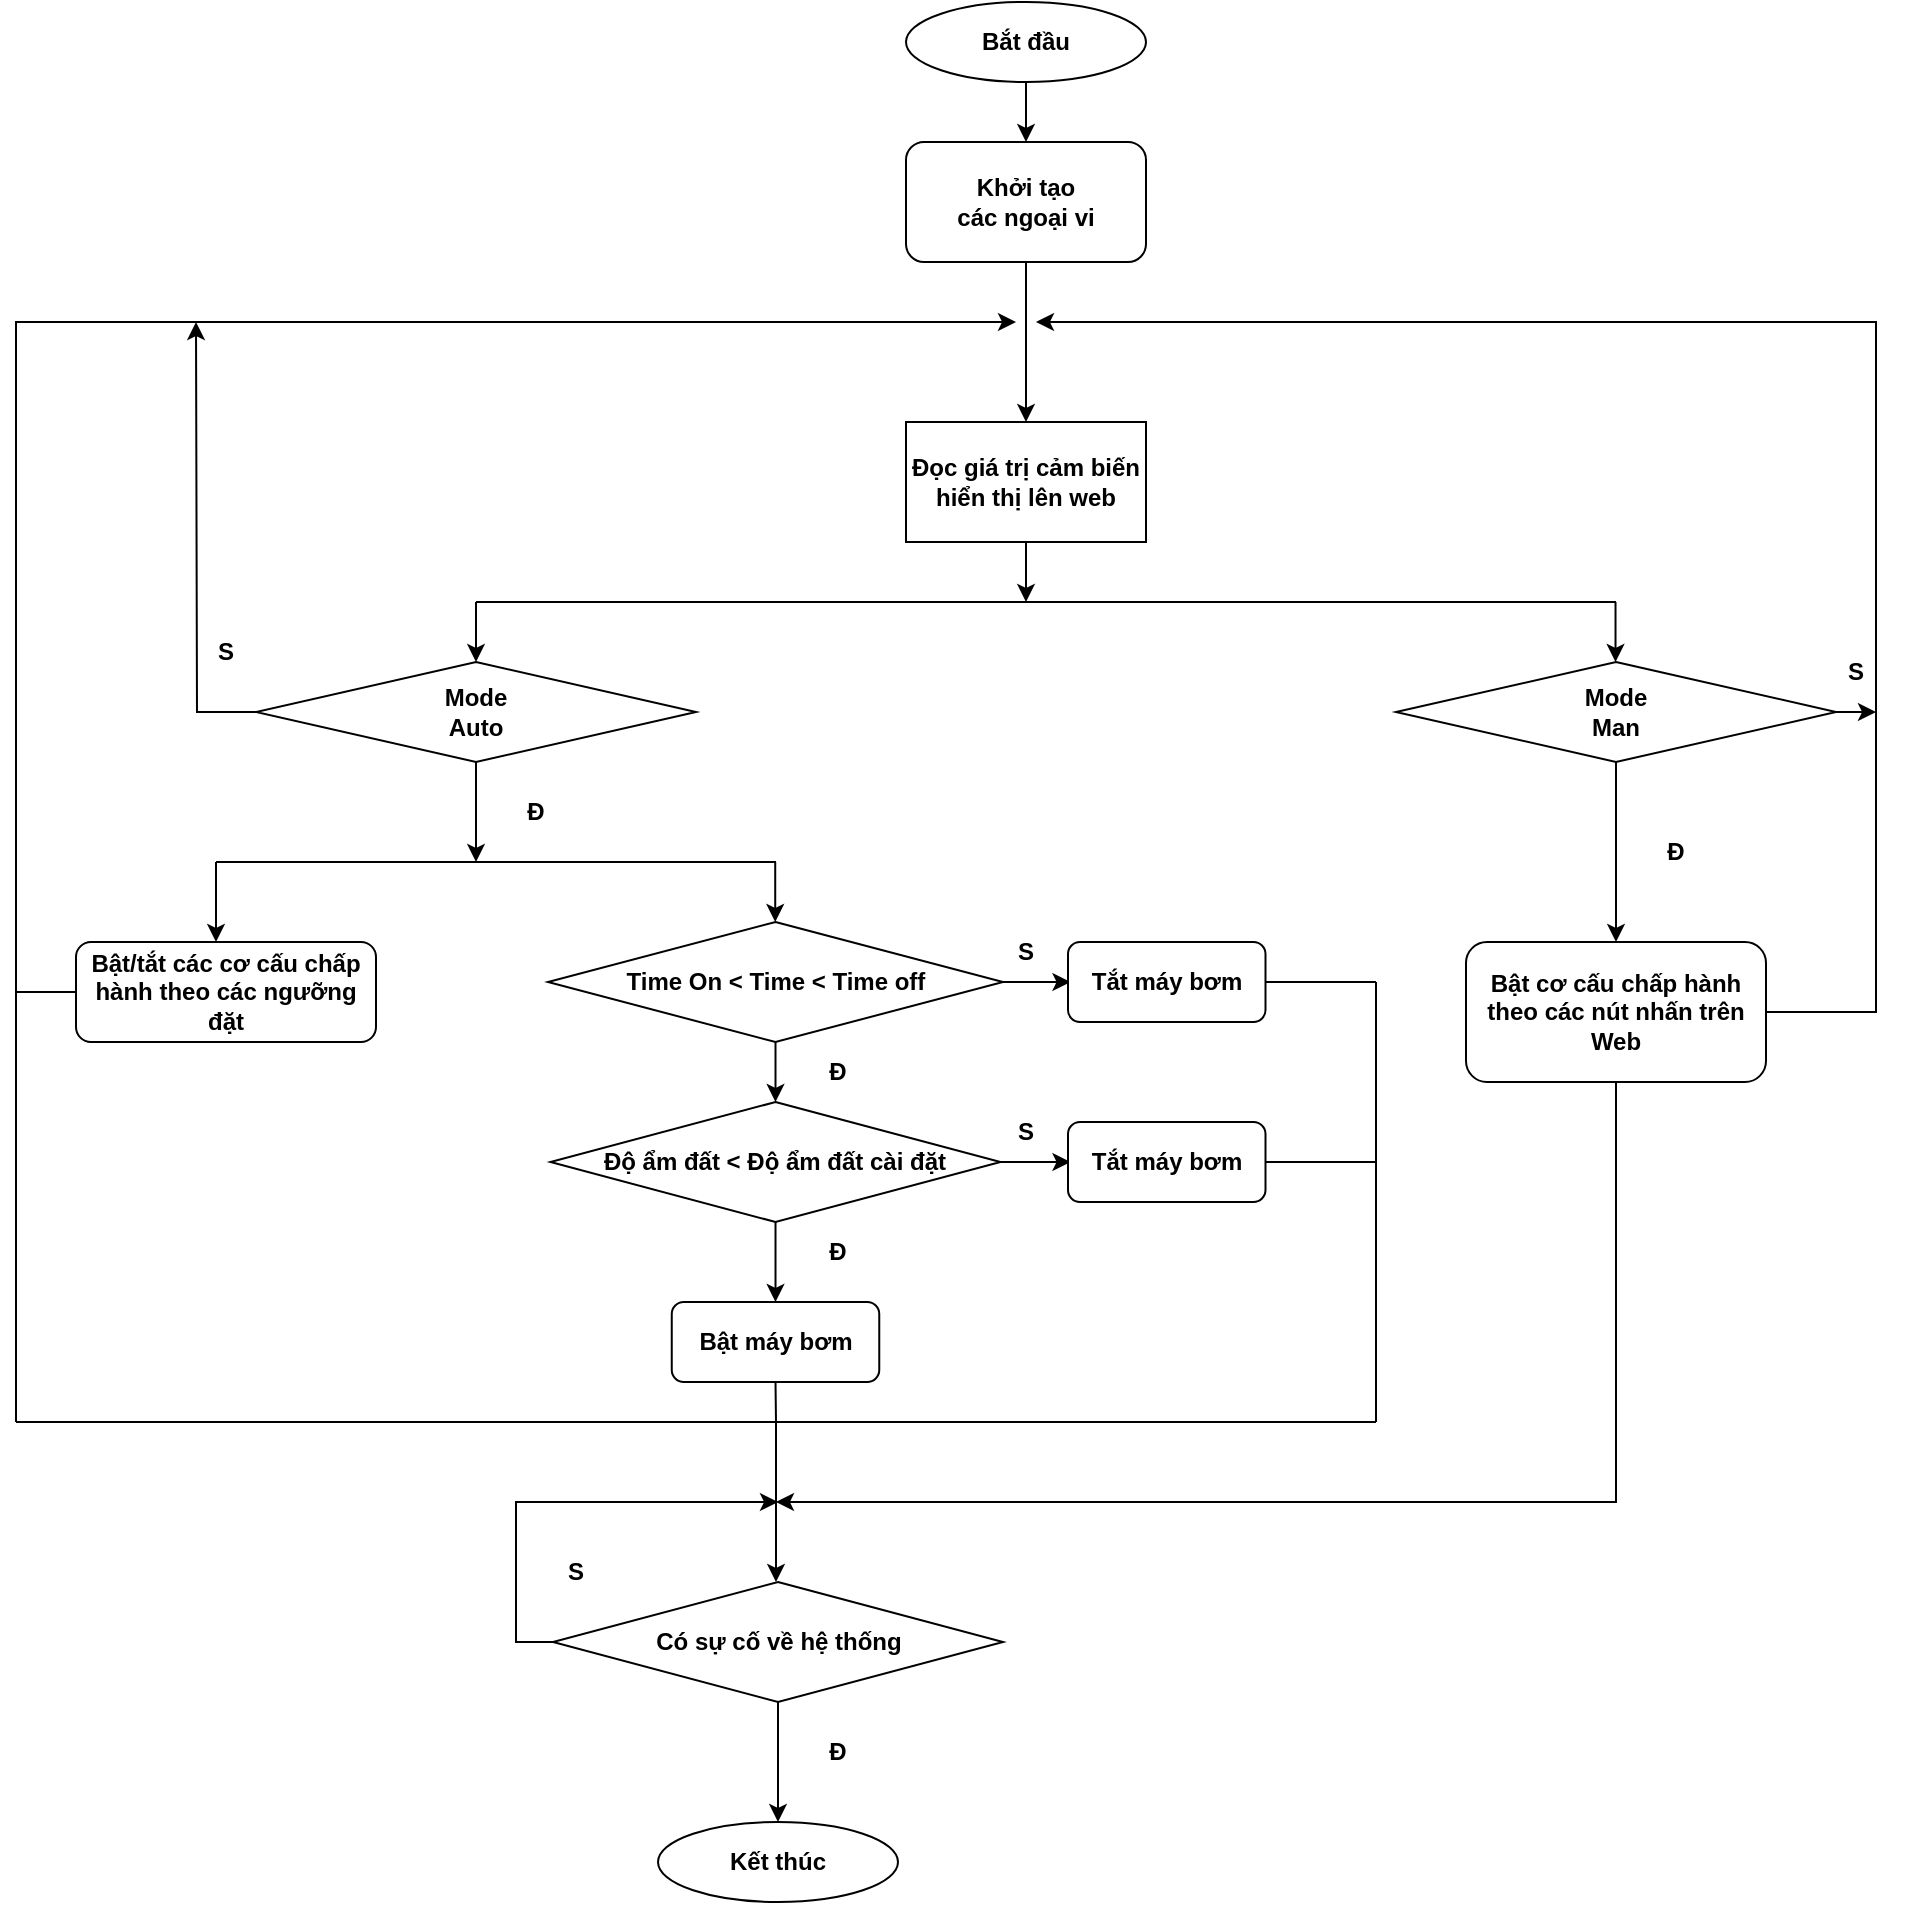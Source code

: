 <mxfile version="18.1.3" type="device"><diagram id="5WA0iWxOMTmiWU2sm5Aq" name="Page-1"><mxGraphModel dx="2523" dy="1029" grid="1" gridSize="10" guides="1" tooltips="1" connect="1" arrows="1" fold="1" page="1" pageScale="1" pageWidth="850" pageHeight="1100" math="0" shadow="0"><root><mxCell id="0"/><mxCell id="1" parent="0"/><mxCell id="XU92y5Va2bUCG8C3V047-26" style="edgeStyle=orthogonalEdgeStyle;rounded=0;orthogonalLoop=1;jettySize=auto;html=1;entryX=0.5;entryY=0;entryDx=0;entryDy=0;fontStyle=1" edge="1" parent="1" source="XU92y5Va2bUCG8C3V047-1" target="XU92y5Va2bUCG8C3V047-2"><mxGeometry relative="1" as="geometry"/></mxCell><mxCell id="XU92y5Va2bUCG8C3V047-1" value="Bắt đầu" style="ellipse;whiteSpace=wrap;html=1;fontStyle=1" vertex="1" parent="1"><mxGeometry x="425" y="40" width="120" height="40" as="geometry"/></mxCell><mxCell id="XU92y5Va2bUCG8C3V047-27" style="edgeStyle=orthogonalEdgeStyle;rounded=0;orthogonalLoop=1;jettySize=auto;html=1;entryX=0.5;entryY=0;entryDx=0;entryDy=0;fontStyle=1" edge="1" parent="1" source="XU92y5Va2bUCG8C3V047-2" target="XU92y5Va2bUCG8C3V047-3"><mxGeometry relative="1" as="geometry"/></mxCell><mxCell id="XU92y5Va2bUCG8C3V047-2" value="Khởi tạo &lt;br&gt;các ngoại vi" style="rounded=1;whiteSpace=wrap;html=1;fontStyle=1" vertex="1" parent="1"><mxGeometry x="425" y="110" width="120" height="60" as="geometry"/></mxCell><mxCell id="XU92y5Va2bUCG8C3V047-25" style="edgeStyle=orthogonalEdgeStyle;rounded=0;orthogonalLoop=1;jettySize=auto;html=1;fontStyle=1" edge="1" parent="1" source="XU92y5Va2bUCG8C3V047-3"><mxGeometry relative="1" as="geometry"><mxPoint x="485" y="340" as="targetPoint"/></mxGeometry></mxCell><mxCell id="XU92y5Va2bUCG8C3V047-3" value="Đọc giá trị cảm biến hiển thị lên web" style="rounded=0;whiteSpace=wrap;html=1;fontStyle=1" vertex="1" parent="1"><mxGeometry x="425" y="250" width="120" height="60" as="geometry"/></mxCell><mxCell id="XU92y5Va2bUCG8C3V047-43" style="edgeStyle=orthogonalEdgeStyle;rounded=0;orthogonalLoop=1;jettySize=auto;html=1;fontStyle=1" edge="1" parent="1" source="XU92y5Va2bUCG8C3V047-5"><mxGeometry relative="1" as="geometry"><mxPoint x="70" y="200" as="targetPoint"/></mxGeometry></mxCell><mxCell id="XU92y5Va2bUCG8C3V047-5" value="Mode&lt;br&gt;Auto" style="rhombus;whiteSpace=wrap;html=1;fontStyle=1" vertex="1" parent="1"><mxGeometry x="100" y="370" width="220" height="50" as="geometry"/></mxCell><mxCell id="XU92y5Va2bUCG8C3V047-12" style="edgeStyle=orthogonalEdgeStyle;rounded=0;orthogonalLoop=1;jettySize=auto;html=1;fontStyle=1" edge="1" parent="1" source="XU92y5Va2bUCG8C3V047-7"><mxGeometry relative="1" as="geometry"><mxPoint x="507.25" y="530" as="targetPoint"/></mxGeometry></mxCell><mxCell id="XU92y5Va2bUCG8C3V047-29" style="edgeStyle=orthogonalEdgeStyle;rounded=0;orthogonalLoop=1;jettySize=auto;html=1;entryX=0.5;entryY=0;entryDx=0;entryDy=0;fontStyle=1" edge="1" parent="1" source="XU92y5Va2bUCG8C3V047-7" target="XU92y5Va2bUCG8C3V047-8"><mxGeometry relative="1" as="geometry"><mxPoint x="359.75" y="580" as="targetPoint"/></mxGeometry></mxCell><mxCell id="XU92y5Va2bUCG8C3V047-7" value="Time On &amp;lt; Time &amp;lt; Time off" style="rhombus;whiteSpace=wrap;html=1;fontStyle=1" vertex="1" parent="1"><mxGeometry x="246" y="500" width="227.5" height="60" as="geometry"/></mxCell><mxCell id="XU92y5Va2bUCG8C3V047-13" style="edgeStyle=orthogonalEdgeStyle;rounded=0;orthogonalLoop=1;jettySize=auto;html=1;fontStyle=1" edge="1" parent="1" source="XU92y5Va2bUCG8C3V047-8"><mxGeometry relative="1" as="geometry"><mxPoint x="507.25" y="620" as="targetPoint"/></mxGeometry></mxCell><mxCell id="XU92y5Va2bUCG8C3V047-44" style="edgeStyle=orthogonalEdgeStyle;rounded=0;orthogonalLoop=1;jettySize=auto;html=1;entryX=0.5;entryY=0;entryDx=0;entryDy=0;fontStyle=1" edge="1" parent="1" source="XU92y5Va2bUCG8C3V047-8" target="XU92y5Va2bUCG8C3V047-9"><mxGeometry relative="1" as="geometry"/></mxCell><mxCell id="XU92y5Va2bUCG8C3V047-8" value="Độ ẩm đất &amp;lt; Độ ẩm đất cài đặt" style="rhombus;whiteSpace=wrap;html=1;fontStyle=1" vertex="1" parent="1"><mxGeometry x="247.25" y="590" width="225" height="60" as="geometry"/></mxCell><mxCell id="XU92y5Va2bUCG8C3V047-9" value="Bật máy bơm" style="rounded=1;whiteSpace=wrap;html=1;fontStyle=1" vertex="1" parent="1"><mxGeometry x="307.88" y="690" width="103.75" height="40" as="geometry"/></mxCell><mxCell id="XU92y5Va2bUCG8C3V047-10" value="Tắt máy bơm" style="rounded=1;whiteSpace=wrap;html=1;fontStyle=1" vertex="1" parent="1"><mxGeometry x="506" y="510" width="98.75" height="40" as="geometry"/></mxCell><mxCell id="XU92y5Va2bUCG8C3V047-11" value="Tắt máy bơm" style="rounded=1;whiteSpace=wrap;html=1;fontStyle=1" vertex="1" parent="1"><mxGeometry x="506" y="600" width="98.75" height="40" as="geometry"/></mxCell><mxCell id="XU92y5Va2bUCG8C3V047-47" style="edgeStyle=orthogonalEdgeStyle;rounded=0;orthogonalLoop=1;jettySize=auto;html=1;fontStyle=1" edge="1" parent="1" source="XU92y5Va2bUCG8C3V047-17"><mxGeometry relative="1" as="geometry"><mxPoint x="490" y="200" as="targetPoint"/><Array as="points"><mxPoint x="910" y="545"/><mxPoint x="910" y="200"/><mxPoint x="620" y="200"/></Array></mxGeometry></mxCell><mxCell id="XU92y5Va2bUCG8C3V047-67" style="edgeStyle=orthogonalEdgeStyle;rounded=0;orthogonalLoop=1;jettySize=auto;html=1;fontStyle=1" edge="1" parent="1" source="XU92y5Va2bUCG8C3V047-17"><mxGeometry relative="1" as="geometry"><mxPoint x="360" y="790" as="targetPoint"/><Array as="points"><mxPoint x="780" y="790"/></Array></mxGeometry></mxCell><mxCell id="XU92y5Va2bUCG8C3V047-17" value="Bật cơ cấu chấp hành theo các nút nhấn trên Web" style="rounded=1;whiteSpace=wrap;html=1;fontStyle=1" vertex="1" parent="1"><mxGeometry x="705" y="510" width="150" height="70" as="geometry"/></mxCell><mxCell id="XU92y5Va2bUCG8C3V047-38" style="edgeStyle=orthogonalEdgeStyle;rounded=0;orthogonalLoop=1;jettySize=auto;html=1;fontStyle=1" edge="1" parent="1" source="XU92y5Va2bUCG8C3V047-18"><mxGeometry relative="1" as="geometry"><mxPoint x="480" y="200" as="targetPoint"/><Array as="points"><mxPoint x="-20" y="535"/><mxPoint x="-20" y="200"/></Array></mxGeometry></mxCell><mxCell id="XU92y5Va2bUCG8C3V047-18" value="Bật/tắt các cơ cấu chấp hành theo các ngưỡng đặt" style="rounded=1;whiteSpace=wrap;html=1;fontStyle=1" vertex="1" parent="1"><mxGeometry x="10" y="510" width="150" height="50" as="geometry"/></mxCell><mxCell id="XU92y5Va2bUCG8C3V047-20" style="edgeStyle=orthogonalEdgeStyle;rounded=0;orthogonalLoop=1;jettySize=auto;html=1;entryX=0.5;entryY=0;entryDx=0;entryDy=0;fontStyle=1" edge="1" parent="1" source="XU92y5Va2bUCG8C3V047-19" target="XU92y5Va2bUCG8C3V047-17"><mxGeometry relative="1" as="geometry"><mxPoint x="780" y="500" as="targetPoint"/></mxGeometry></mxCell><mxCell id="XU92y5Va2bUCG8C3V047-56" style="edgeStyle=orthogonalEdgeStyle;rounded=0;orthogonalLoop=1;jettySize=auto;html=1;fontStyle=1" edge="1" parent="1" source="XU92y5Va2bUCG8C3V047-19"><mxGeometry relative="1" as="geometry"><mxPoint x="910" y="395" as="targetPoint"/></mxGeometry></mxCell><mxCell id="XU92y5Va2bUCG8C3V047-19" value="Mode&lt;br&gt;Man" style="rhombus;whiteSpace=wrap;html=1;fontStyle=1" vertex="1" parent="1"><mxGeometry x="670" y="370" width="220" height="50" as="geometry"/></mxCell><mxCell id="XU92y5Va2bUCG8C3V047-22" value="" style="endArrow=none;html=1;rounded=0;fontStyle=1" edge="1" parent="1"><mxGeometry width="50" height="50" relative="1" as="geometry"><mxPoint x="210" y="340" as="sourcePoint"/><mxPoint x="780" y="340" as="targetPoint"/></mxGeometry></mxCell><mxCell id="XU92y5Va2bUCG8C3V047-23" value="" style="endArrow=classic;html=1;rounded=0;entryX=0.5;entryY=0;entryDx=0;entryDy=0;fontStyle=1" edge="1" parent="1" target="XU92y5Va2bUCG8C3V047-5"><mxGeometry width="50" height="50" relative="1" as="geometry"><mxPoint x="210" y="340" as="sourcePoint"/><mxPoint x="370" y="380" as="targetPoint"/></mxGeometry></mxCell><mxCell id="XU92y5Va2bUCG8C3V047-24" value="" style="endArrow=classic;html=1;rounded=0;entryX=0.5;entryY=0;entryDx=0;entryDy=0;fontStyle=1" edge="1" parent="1"><mxGeometry width="50" height="50" relative="1" as="geometry"><mxPoint x="779.76" y="340" as="sourcePoint"/><mxPoint x="779.76" y="370" as="targetPoint"/></mxGeometry></mxCell><mxCell id="XU92y5Va2bUCG8C3V047-32" value="" style="endArrow=classic;html=1;rounded=0;fontStyle=1" edge="1" parent="1"><mxGeometry width="50" height="50" relative="1" as="geometry"><mxPoint x="80" y="470" as="sourcePoint"/><mxPoint x="80" y="510" as="targetPoint"/></mxGeometry></mxCell><mxCell id="XU92y5Va2bUCG8C3V047-33" value="" style="endArrow=classic;html=1;rounded=0;fontStyle=1" edge="1" parent="1"><mxGeometry width="50" height="50" relative="1" as="geometry"><mxPoint x="359.61" y="470" as="sourcePoint"/><mxPoint x="359.61" y="500" as="targetPoint"/></mxGeometry></mxCell><mxCell id="XU92y5Va2bUCG8C3V047-34" value="" style="endArrow=none;html=1;rounded=0;fontStyle=1" edge="1" parent="1"><mxGeometry width="50" height="50" relative="1" as="geometry"><mxPoint x="80" y="470" as="sourcePoint"/><mxPoint x="360" y="470" as="targetPoint"/></mxGeometry></mxCell><mxCell id="XU92y5Va2bUCG8C3V047-35" value="" style="endArrow=classic;html=1;rounded=0;exitX=0.5;exitY=1;exitDx=0;exitDy=0;fontStyle=1" edge="1" parent="1" source="XU92y5Va2bUCG8C3V047-5"><mxGeometry width="50" height="50" relative="1" as="geometry"><mxPoint x="160" y="550" as="sourcePoint"/><mxPoint x="210" y="470" as="targetPoint"/></mxGeometry></mxCell><mxCell id="XU92y5Va2bUCG8C3V047-40" value="" style="endArrow=none;html=1;rounded=0;entryX=0.5;entryY=1;entryDx=0;entryDy=0;fontStyle=1" edge="1" parent="1" target="XU92y5Va2bUCG8C3V047-9"><mxGeometry width="50" height="50" relative="1" as="geometry"><mxPoint x="360" y="750" as="sourcePoint"/><mxPoint x="360" y="750" as="targetPoint"/></mxGeometry></mxCell><mxCell id="XU92y5Va2bUCG8C3V047-41" value="" style="endArrow=none;html=1;rounded=0;fontStyle=1" edge="1" parent="1"><mxGeometry width="50" height="50" relative="1" as="geometry"><mxPoint x="360" y="750" as="sourcePoint"/><mxPoint x="-20" y="750" as="targetPoint"/></mxGeometry></mxCell><mxCell id="XU92y5Va2bUCG8C3V047-42" value="" style="endArrow=none;html=1;rounded=0;fontStyle=1" edge="1" parent="1"><mxGeometry width="50" height="50" relative="1" as="geometry"><mxPoint x="-20" y="750" as="sourcePoint"/><mxPoint x="-20" y="530" as="targetPoint"/></mxGeometry></mxCell><mxCell id="XU92y5Va2bUCG8C3V047-51" value="S" style="text;html=1;strokeColor=none;fillColor=none;align=center;verticalAlign=middle;whiteSpace=wrap;rounded=0;fontStyle=1" vertex="1" parent="1"><mxGeometry x="455" y="500" width="60" height="30" as="geometry"/></mxCell><mxCell id="XU92y5Va2bUCG8C3V047-52" value="S" style="text;html=1;strokeColor=none;fillColor=none;align=center;verticalAlign=middle;whiteSpace=wrap;rounded=0;fontStyle=1" vertex="1" parent="1"><mxGeometry x="455" y="590" width="60" height="30" as="geometry"/></mxCell><mxCell id="XU92y5Va2bUCG8C3V047-53" value="Đ" style="text;html=1;strokeColor=none;fillColor=none;align=center;verticalAlign=middle;whiteSpace=wrap;rounded=0;fontStyle=1" vertex="1" parent="1"><mxGeometry x="210" y="430" width="60" height="30" as="geometry"/></mxCell><mxCell id="XU92y5Va2bUCG8C3V047-54" value="Đ" style="text;html=1;strokeColor=none;fillColor=none;align=center;verticalAlign=middle;whiteSpace=wrap;rounded=0;fontStyle=1" vertex="1" parent="1"><mxGeometry x="361" y="560" width="60" height="30" as="geometry"/></mxCell><mxCell id="XU92y5Va2bUCG8C3V047-55" value="Đ" style="text;html=1;strokeColor=none;fillColor=none;align=center;verticalAlign=middle;whiteSpace=wrap;rounded=0;fontStyle=1" vertex="1" parent="1"><mxGeometry x="361" y="650" width="60" height="30" as="geometry"/></mxCell><mxCell id="XU92y5Va2bUCG8C3V047-57" value="S" style="text;html=1;strokeColor=none;fillColor=none;align=center;verticalAlign=middle;whiteSpace=wrap;rounded=0;fontStyle=1" vertex="1" parent="1"><mxGeometry x="55" y="350" width="60" height="30" as="geometry"/></mxCell><mxCell id="XU92y5Va2bUCG8C3V047-58" value="S" style="text;html=1;strokeColor=none;fillColor=none;align=center;verticalAlign=middle;whiteSpace=wrap;rounded=0;fontStyle=1" vertex="1" parent="1"><mxGeometry x="870" y="360" width="60" height="30" as="geometry"/></mxCell><mxCell id="XU92y5Va2bUCG8C3V047-60" value="" style="endArrow=classic;html=1;rounded=0;fontStyle=1" edge="1" parent="1"><mxGeometry width="50" height="50" relative="1" as="geometry"><mxPoint x="360" y="750" as="sourcePoint"/><mxPoint x="360" y="830" as="targetPoint"/></mxGeometry></mxCell><mxCell id="XU92y5Va2bUCG8C3V047-62" style="edgeStyle=orthogonalEdgeStyle;rounded=0;orthogonalLoop=1;jettySize=auto;html=1;fontStyle=1" edge="1" parent="1" source="XU92y5Va2bUCG8C3V047-61"><mxGeometry relative="1" as="geometry"><mxPoint x="361" y="790" as="targetPoint"/><Array as="points"><mxPoint x="230" y="860"/><mxPoint x="230" y="790"/></Array></mxGeometry></mxCell><mxCell id="XU92y5Va2bUCG8C3V047-65" style="edgeStyle=orthogonalEdgeStyle;rounded=0;orthogonalLoop=1;jettySize=auto;html=1;entryX=0.5;entryY=0;entryDx=0;entryDy=0;fontStyle=1" edge="1" parent="1" source="XU92y5Va2bUCG8C3V047-61" target="XU92y5Va2bUCG8C3V047-64"><mxGeometry relative="1" as="geometry"/></mxCell><mxCell id="XU92y5Va2bUCG8C3V047-61" value="Có sự cố về hệ thống" style="rhombus;whiteSpace=wrap;html=1;fontStyle=1" vertex="1" parent="1"><mxGeometry x="248.5" y="830" width="225" height="60" as="geometry"/></mxCell><mxCell id="XU92y5Va2bUCG8C3V047-64" value="Kết thúc" style="ellipse;whiteSpace=wrap;html=1;fontStyle=1" vertex="1" parent="1"><mxGeometry x="301" y="950" width="120" height="40" as="geometry"/></mxCell><mxCell id="XU92y5Va2bUCG8C3V047-68" value="S" style="text;html=1;strokeColor=none;fillColor=none;align=center;verticalAlign=middle;whiteSpace=wrap;rounded=0;fontStyle=1" vertex="1" parent="1"><mxGeometry x="230" y="810" width="60" height="30" as="geometry"/></mxCell><mxCell id="XU92y5Va2bUCG8C3V047-69" value="" style="endArrow=none;html=1;rounded=0;fontStyle=1" edge="1" parent="1"><mxGeometry width="50" height="50" relative="1" as="geometry"><mxPoint x="360" y="750" as="sourcePoint"/><mxPoint x="660" y="750" as="targetPoint"/></mxGeometry></mxCell><mxCell id="XU92y5Va2bUCG8C3V047-71" value="" style="endArrow=none;html=1;rounded=0;fontStyle=1" edge="1" parent="1"><mxGeometry width="50" height="50" relative="1" as="geometry"><mxPoint x="660" y="750" as="sourcePoint"/><mxPoint x="660" y="530" as="targetPoint"/></mxGeometry></mxCell><mxCell id="XU92y5Va2bUCG8C3V047-72" value="Đ" style="text;html=1;strokeColor=none;fillColor=none;align=center;verticalAlign=middle;whiteSpace=wrap;rounded=0;fontStyle=1" vertex="1" parent="1"><mxGeometry x="780" y="450" width="60" height="30" as="geometry"/></mxCell><mxCell id="XU92y5Va2bUCG8C3V047-73" value="" style="endArrow=none;html=1;rounded=0;fontStyle=1" edge="1" parent="1"><mxGeometry width="50" height="50" relative="1" as="geometry"><mxPoint x="604.75" y="530" as="sourcePoint"/><mxPoint x="660" y="530" as="targetPoint"/></mxGeometry></mxCell><mxCell id="XU92y5Va2bUCG8C3V047-74" value="" style="endArrow=none;html=1;rounded=0;fontStyle=1" edge="1" parent="1"><mxGeometry width="50" height="50" relative="1" as="geometry"><mxPoint x="604.75" y="620" as="sourcePoint"/><mxPoint x="660" y="620" as="targetPoint"/></mxGeometry></mxCell><mxCell id="XU92y5Va2bUCG8C3V047-75" value="Đ" style="text;html=1;strokeColor=none;fillColor=none;align=center;verticalAlign=middle;whiteSpace=wrap;rounded=0;fontStyle=1" vertex="1" parent="1"><mxGeometry x="361" y="900" width="60" height="30" as="geometry"/></mxCell></root></mxGraphModel></diagram></mxfile>
